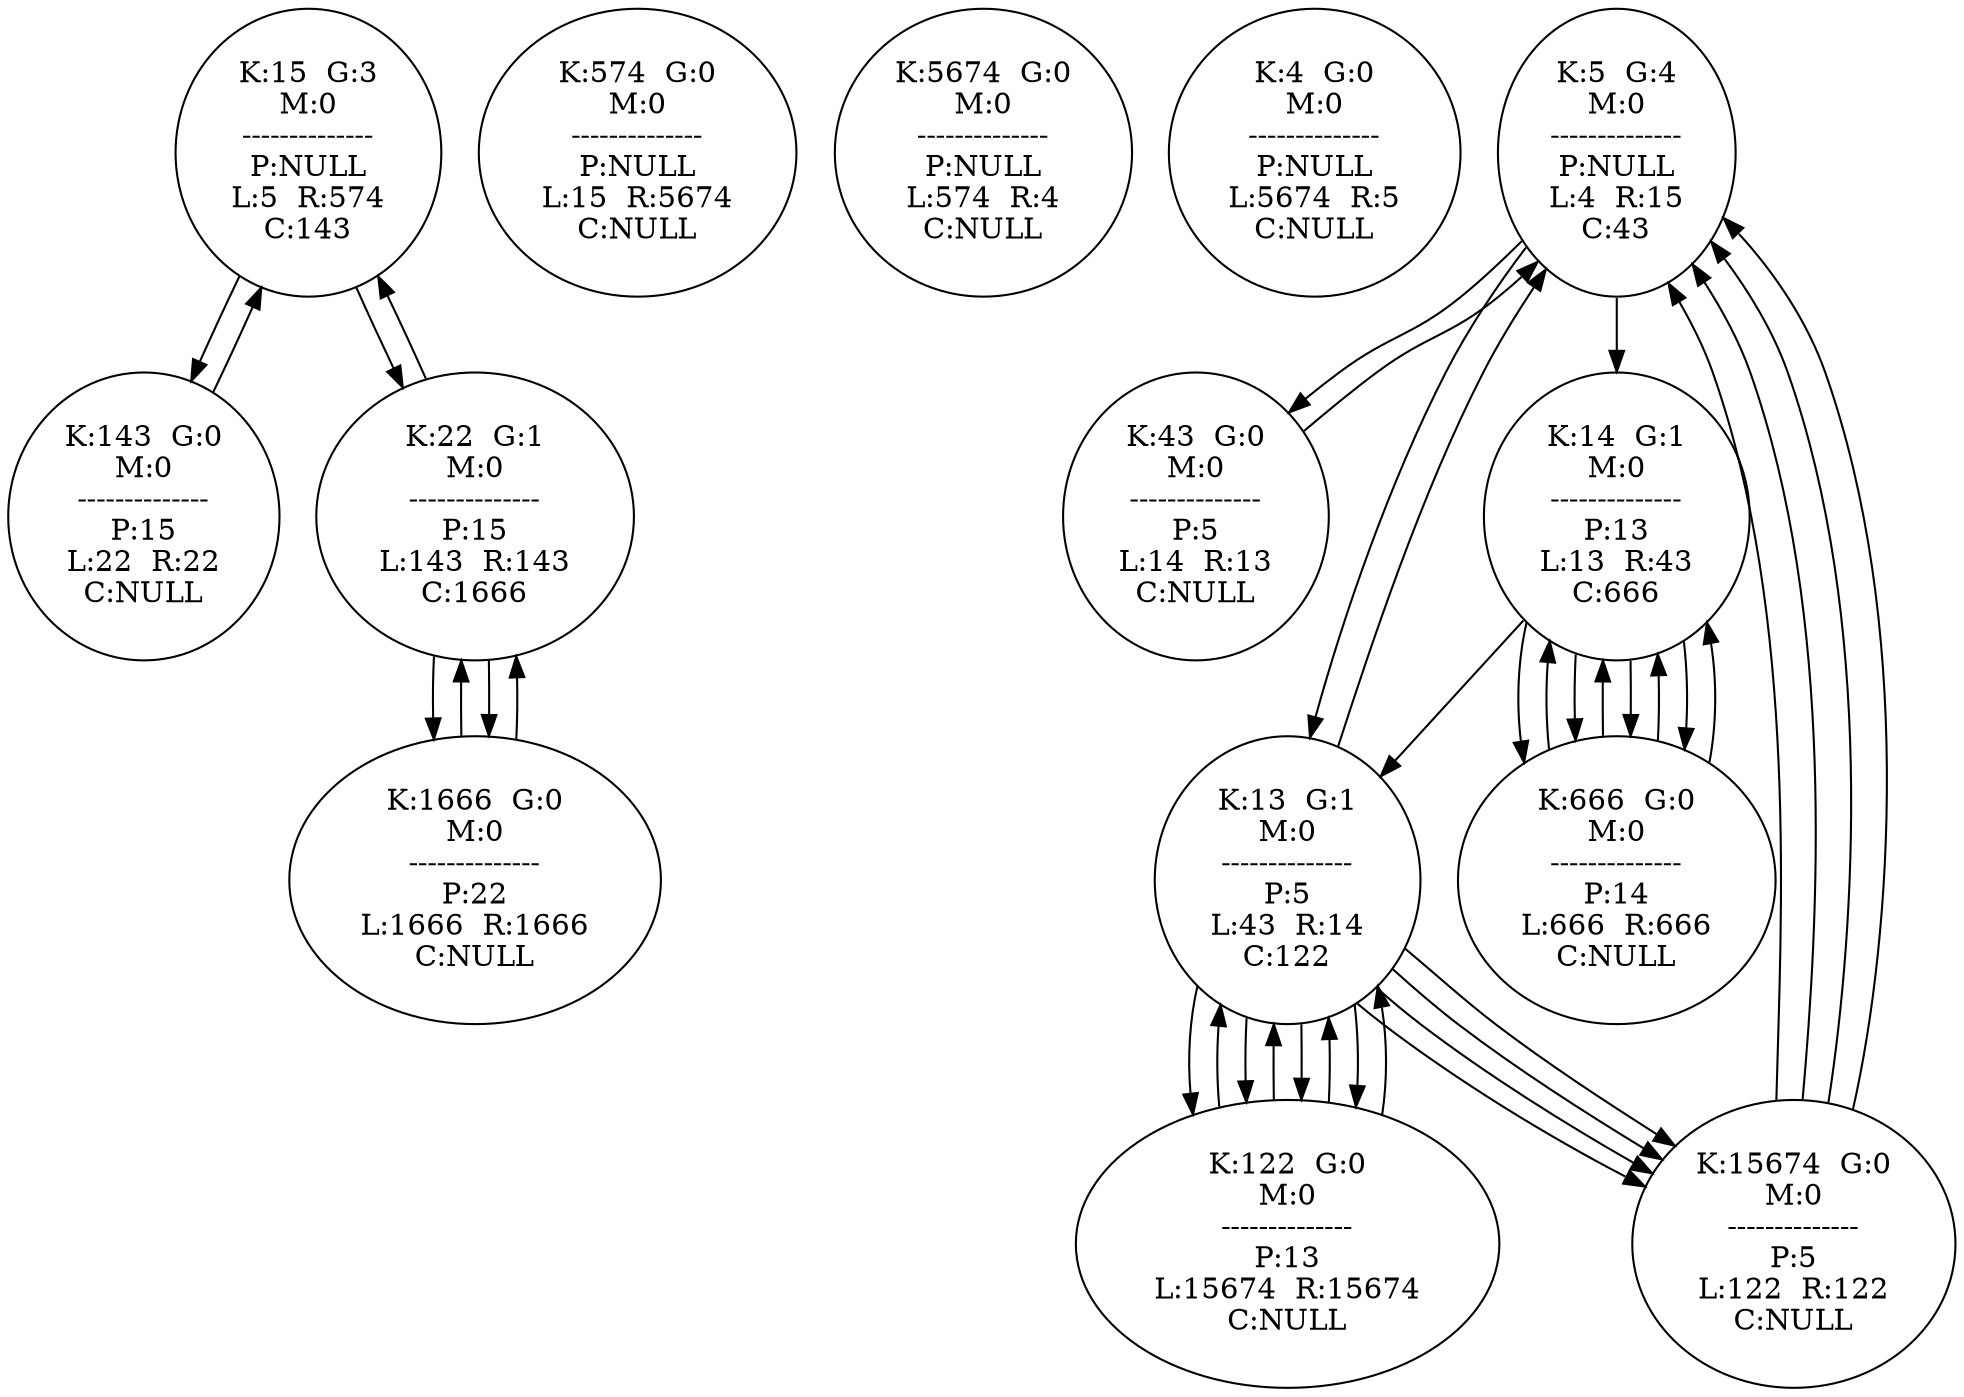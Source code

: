 digraph theGraph{
	node15[ label = "K:15  G:3\nM:0\n--------------\nP:NULL\nL:5  R:574\nC:143"];
	node574[ label = "K:574  G:0\nM:0\n--------------\nP:NULL\nL:15  R:5674\nC:NULL"];
	node5674[ label = "K:5674  G:0\nM:0\n--------------\nP:NULL\nL:574  R:4\nC:NULL"];
	node4[ label = "K:4  G:0\nM:0\n--------------\nP:NULL\nL:5674  R:5\nC:NULL"];
	node5[ label = "K:5  G:4\nM:0\n--------------\nP:NULL\nL:4  R:15\nC:43"];
	node143[ label = "K:143  G:0\nM:0\n--------------\nP:15\nL:22  R:22\nC:NULL"];
	node43[ label = "K:43  G:0\nM:0\n--------------\nP:5\nL:14  R:13\nC:NULL"];
	node22[ label = "K:22  G:1\nM:0\n--------------\nP:15\nL:143  R:143\nC:1666"];
	node13[ label = "K:13  G:1\nM:0\n--------------\nP:5\nL:43  R:14\nC:122"];
	node14[ label = "K:14  G:1\nM:0\n--------------\nP:13\nL:13  R:43\nC:666"];
	node43[ label = "K:43  G:0\nM:0\n--------------\nP:5\nL:14  R:13\nC:NULL"];
	node1666[ label = "K:1666  G:0\nM:0\n--------------\nP:22\nL:1666  R:1666\nC:NULL"];
	node122[ label = "K:122  G:0\nM:0\n--------------\nP:13\nL:15674  R:15674\nC:NULL"];
	node666[ label = "K:666  G:0\nM:0\n--------------\nP:14\nL:666  R:666\nC:NULL"];
	node15674[ label = "K:15674  G:0\nM:0\n--------------\nP:5\nL:122  R:122\nC:NULL"];
	node666[ label = "K:666  G:0\nM:0\n--------------\nP:14\nL:666  R:666\nC:NULL"];
	node15->node143
	node143->node15
	node15->node22
	node22->node15
	node5->node43
	node43->node5
	node5->node13
	node13->node5
	node5->node14
	node14->node13
	node22->node1666
	node1666->node22
	node13->node122
	node122->node13
	node13->node15674
	node15674->node5
	node14->node666
	node666->node14
	node22->node1666
	node1666->node22
	node13->node122
	node122->node13
	node13->node15674
	node15674->node5
	node14->node666
	node666->node14
	node14->node666
	node666->node14
	node13->node122
	node122->node13
	node13->node15674
	node15674->node5
	node13->node122
	node122->node13
	node13->node15674
	node15674->node5
	node14->node666
	node666->node14
}
